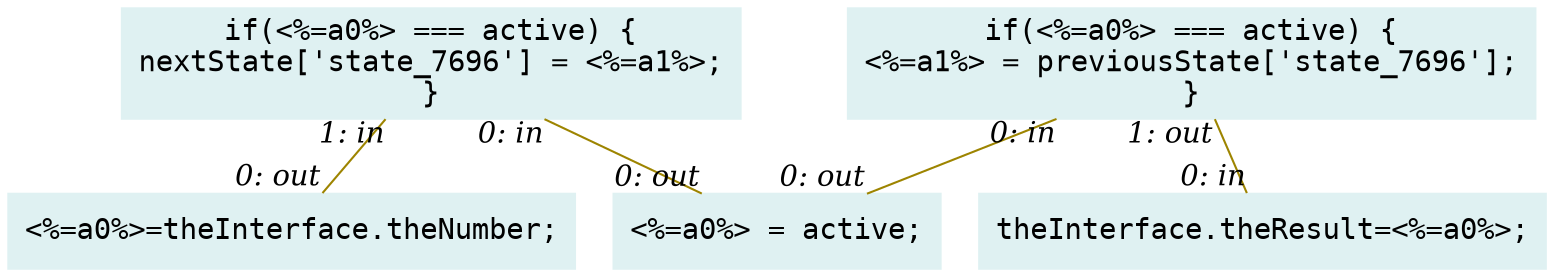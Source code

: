 digraph g{node_7664 [shape="box", style="filled", color="#dff1f2", fontname="Courier", label="<%=a0%>=theInterface.theNumber;
" ]
node_7666 [shape="box", style="filled", color="#dff1f2", fontname="Courier", label="theInterface.theResult=<%=a0%>;
" ]
node_7693 [shape="box", style="filled", color="#dff1f2", fontname="Courier", label="<%=a0%> = active;
" ]
node_7697 [shape="box", style="filled", color="#dff1f2", fontname="Courier", label="if(<%=a0%> === active) {
<%=a1%> = previousState['state_7696'];
}
" ]
node_7700 [shape="box", style="filled", color="#dff1f2", fontname="Courier", label="if(<%=a0%> === active) {
nextState['state_7696'] = <%=a1%>;
}
" ]
node_7697 -> node_7693 [dir=none, arrowHead=none, fontname="Times-Italic", arrowsize=1, color="#9d8400", label="",  headlabel="0: out", taillabel="0: in" ]
node_7700 -> node_7693 [dir=none, arrowHead=none, fontname="Times-Italic", arrowsize=1, color="#9d8400", label="",  headlabel="0: out", taillabel="0: in" ]
node_7700 -> node_7664 [dir=none, arrowHead=none, fontname="Times-Italic", arrowsize=1, color="#9d8400", label="",  headlabel="0: out", taillabel="1: in" ]
node_7697 -> node_7666 [dir=none, arrowHead=none, fontname="Times-Italic", arrowsize=1, color="#9d8400", label="",  headlabel="0: in", taillabel="1: out" ]
}